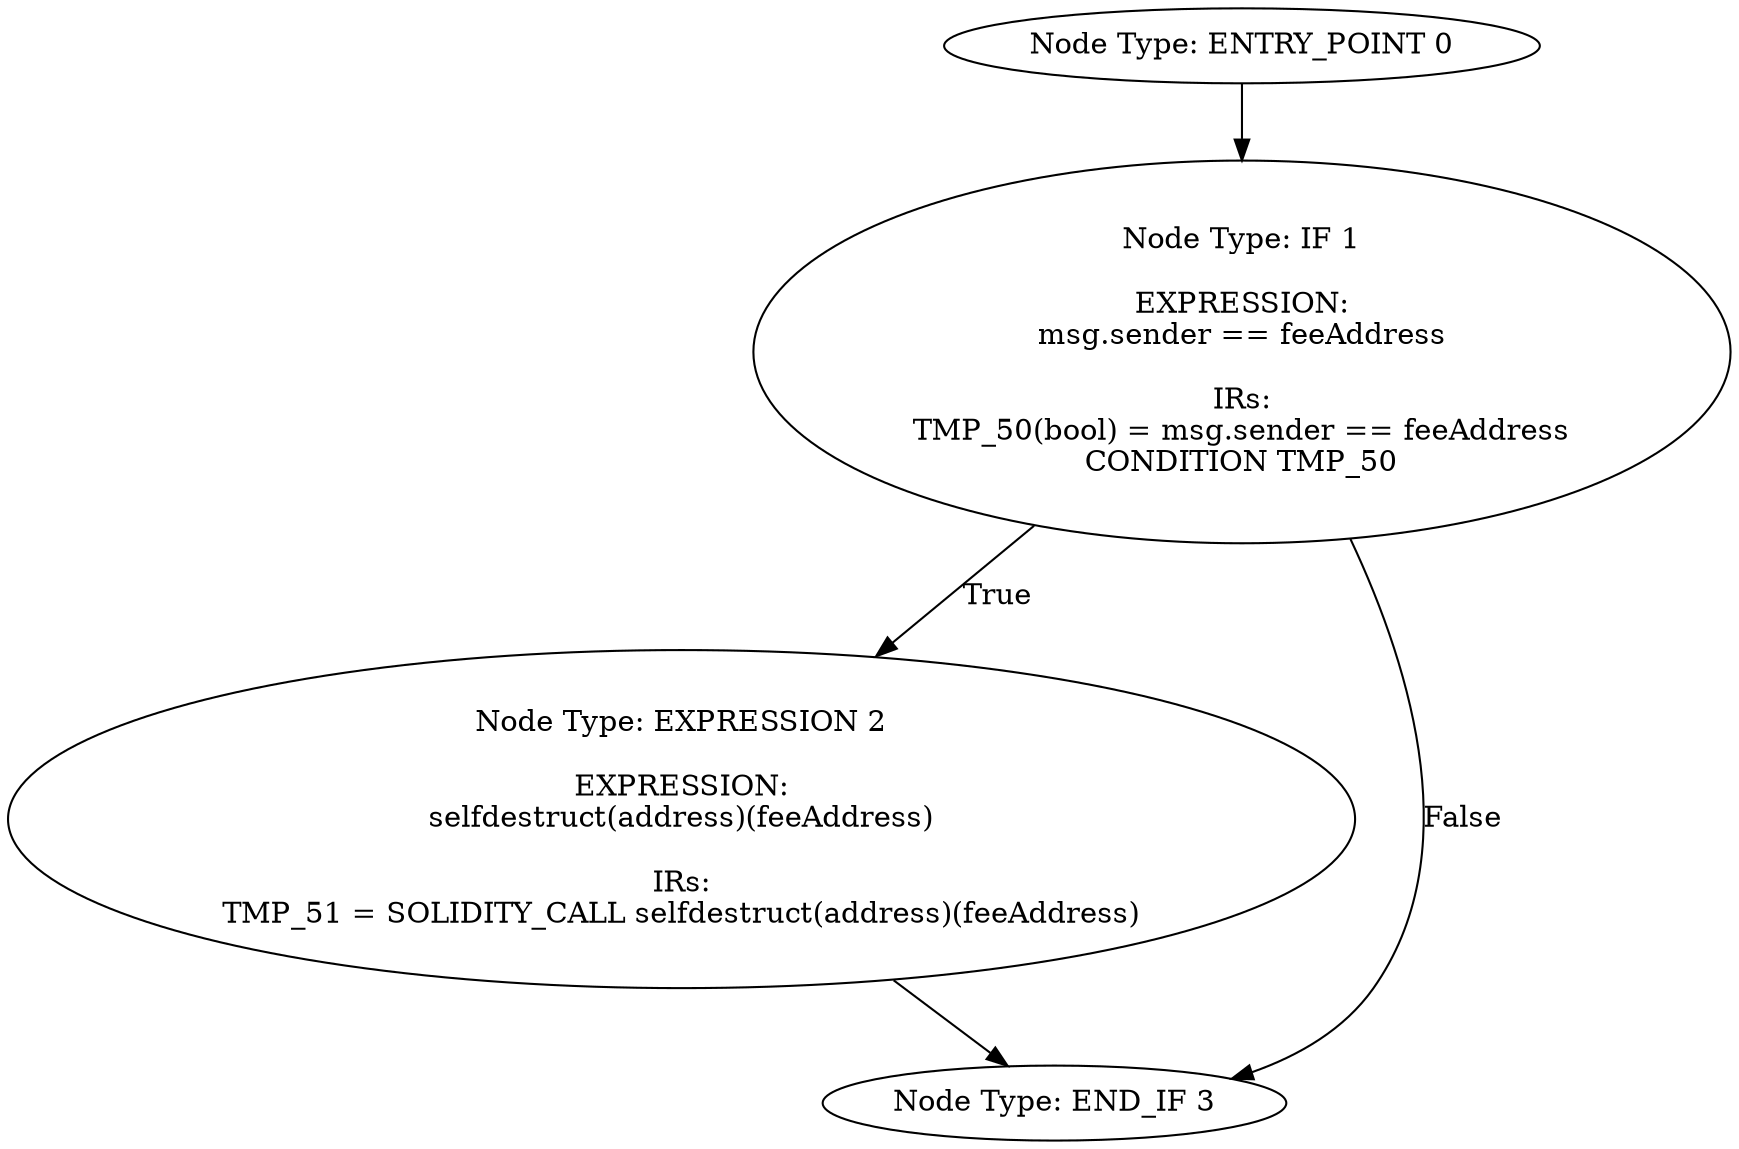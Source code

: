 digraph{
0[label="Node Type: ENTRY_POINT 0
"];
0->1;
1[label="Node Type: IF 1

EXPRESSION:
msg.sender == feeAddress

IRs:
TMP_50(bool) = msg.sender == feeAddress
CONDITION TMP_50"];
1->2[label="True"];
1->3[label="False"];
2[label="Node Type: EXPRESSION 2

EXPRESSION:
selfdestruct(address)(feeAddress)

IRs:
TMP_51 = SOLIDITY_CALL selfdestruct(address)(feeAddress)"];
2->3;
3[label="Node Type: END_IF 3
"];
}
